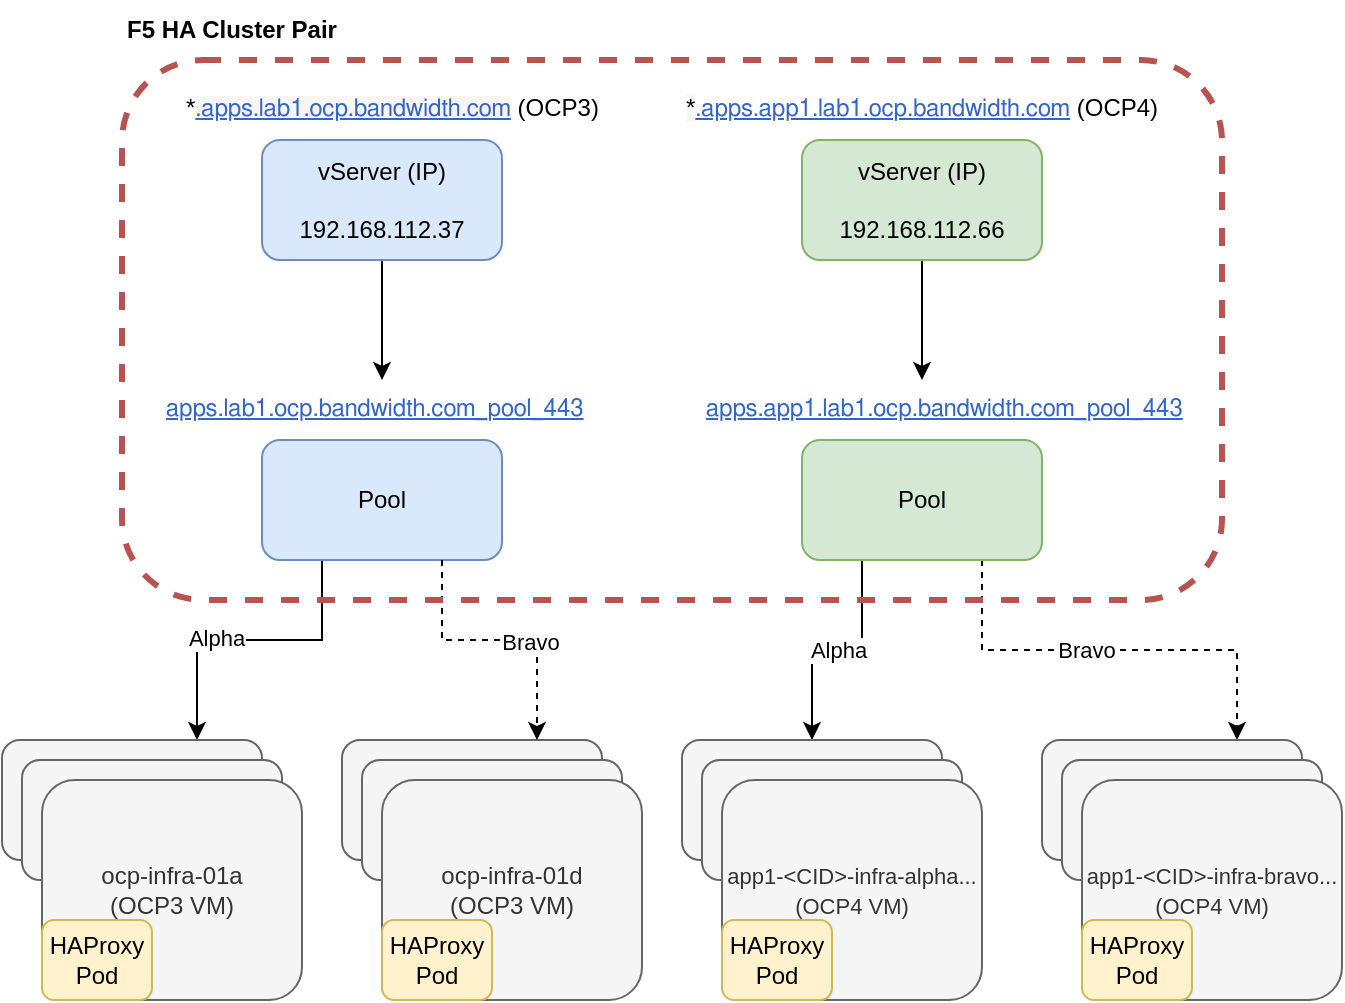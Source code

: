 <mxfile version="15.9.1" type="github">
  <diagram id="TCDswJjDwNzpMDkBt3JM" name="Page-1">
    <mxGraphModel dx="983" dy="769" grid="1" gridSize="10" guides="1" tooltips="1" connect="1" arrows="1" fold="1" page="1" pageScale="1" pageWidth="850" pageHeight="1100" math="0" shadow="0">
      <root>
        <mxCell id="0" />
        <mxCell id="1" parent="0" />
        <mxCell id="CugYbbwGqNb5f2R3cSzR-5" style="edgeStyle=orthogonalEdgeStyle;rounded=0;orthogonalLoop=1;jettySize=auto;html=1;" edge="1" parent="1" source="CugYbbwGqNb5f2R3cSzR-1">
          <mxGeometry relative="1" as="geometry">
            <mxPoint x="330" y="210" as="targetPoint" />
          </mxGeometry>
        </mxCell>
        <mxCell id="CugYbbwGqNb5f2R3cSzR-1" value="vServer (IP)&lt;br&gt;&lt;br&gt;192.168.112.37" style="rounded=1;whiteSpace=wrap;html=1;fillColor=#dae8fc;strokeColor=#6c8ebf;" vertex="1" parent="1">
          <mxGeometry x="270" y="90" width="120" height="60" as="geometry" />
        </mxCell>
        <mxCell id="CugYbbwGqNb5f2R3cSzR-7" style="edgeStyle=orthogonalEdgeStyle;rounded=0;orthogonalLoop=1;jettySize=auto;html=1;" edge="1" parent="1" source="CugYbbwGqNb5f2R3cSzR-2">
          <mxGeometry relative="1" as="geometry">
            <mxPoint x="600" y="210" as="targetPoint" />
          </mxGeometry>
        </mxCell>
        <mxCell id="CugYbbwGqNb5f2R3cSzR-2" value="vServer (IP)&lt;br&gt;&lt;br&gt;192.168.112.66" style="rounded=1;whiteSpace=wrap;html=1;fillColor=#d5e8d4;strokeColor=#82b366;" vertex="1" parent="1">
          <mxGeometry x="540" y="90" width="120" height="60" as="geometry" />
        </mxCell>
        <mxCell id="CugYbbwGqNb5f2R3cSzR-3" value="&lt;span style=&quot;color: rgb(0 , 0 , 0) ; font-family: &amp;#34;helvetica&amp;#34; ; font-size: 12px ; font-style: normal ; font-weight: 400 ; letter-spacing: normal ; text-align: center ; text-indent: 0px ; text-transform: none ; word-spacing: 0px ; background-color: rgb(248 , 249 , 250) ; display: inline ; float: none&quot;&gt;*&lt;/span&gt;&lt;a id=&quot;&quot; title=&quot;&quot; target=&quot;&quot; class=&quot;&quot; href=&quot;https://lb-01a.lab1.bwnet.us/tmui/Control/jspmap/tmui/locallb/virtual_server/properties.jsp?name=/platform/star.apps.app1.lab1.ocp.bandwidth.com_vs_443&quot; style=&quot;font-size: 12px ; font-style: normal ; font-weight: 400 ; letter-spacing: normal ; text-indent: 0px ; text-transform: none ; word-spacing: 0px ; color: rgb(51 , 102 , 204) ; cursor: pointer ; font-family: &amp;#34;freesans&amp;#34; , &amp;#34;arial&amp;#34; , &amp;#34;helvetica&amp;#34; , sans-serif ; text-align: -webkit-left ; background-color: rgb(255 , 255 , 255)&quot;&gt;.apps.app1.lab1.ocp.bandwidth.com&lt;/a&gt;&amp;nbsp;(OCP4)" style="text;whiteSpace=wrap;html=1;" vertex="1" parent="1">
          <mxGeometry x="480" y="60" width="220" height="30" as="geometry" />
        </mxCell>
        <mxCell id="CugYbbwGqNb5f2R3cSzR-4" value="*&lt;a id=&quot;&quot; title=&quot;&quot; target=&quot;&quot; class=&quot;&quot; href=&quot;https://lb-01a.lab1.bwnet.us/tmui/Control/jspmap/tmui/locallb/virtual_server/properties.jsp?name=/Common/star.apps.lab1.ocp.bandwidth.com_vs_443&quot; style=&quot;font-size: 12px ; text-decoration: underline ; color: rgb(51 , 102 , 204) ; cursor: pointer ; font-family: &amp;#34;freesans&amp;#34; , &amp;#34;arial&amp;#34; , &amp;#34;helvetica&amp;#34; , sans-serif ; font-style: normal ; font-weight: 400 ; letter-spacing: normal ; text-align: -webkit-left ; text-indent: 0px ; text-transform: none ; word-spacing: 0px ; background-color: rgb(247 , 246 , 245)&quot;&gt;.apps.lab1.ocp.bandwidth.com&lt;/a&gt;&amp;nbsp;(OCP3)" style="text;whiteSpace=wrap;html=1;" vertex="1" parent="1">
          <mxGeometry x="230" y="60" width="250" height="30" as="geometry" />
        </mxCell>
        <mxCell id="CugYbbwGqNb5f2R3cSzR-13" style="edgeStyle=orthogonalEdgeStyle;rounded=0;orthogonalLoop=1;jettySize=auto;html=1;entryX=0.75;entryY=0;entryDx=0;entryDy=0;exitX=0.25;exitY=1;exitDx=0;exitDy=0;" edge="1" parent="1" source="CugYbbwGqNb5f2R3cSzR-6" target="CugYbbwGqNb5f2R3cSzR-9">
          <mxGeometry relative="1" as="geometry">
            <Array as="points">
              <mxPoint x="300" y="340" />
              <mxPoint x="238" y="340" />
            </Array>
          </mxGeometry>
        </mxCell>
        <mxCell id="CugYbbwGqNb5f2R3cSzR-27" value="Alpha" style="edgeLabel;html=1;align=center;verticalAlign=middle;resizable=0;points=[];" vertex="1" connectable="0" parent="CugYbbwGqNb5f2R3cSzR-13">
          <mxGeometry x="0.219" y="-1" relative="1" as="geometry">
            <mxPoint as="offset" />
          </mxGeometry>
        </mxCell>
        <mxCell id="CugYbbwGqNb5f2R3cSzR-6" value="Pool" style="rounded=1;whiteSpace=wrap;html=1;fillColor=#dae8fc;strokeColor=#6c8ebf;" vertex="1" parent="1">
          <mxGeometry x="270" y="240" width="120" height="60" as="geometry" />
        </mxCell>
        <mxCell id="CugYbbwGqNb5f2R3cSzR-17" value="Alpha" style="edgeStyle=orthogonalEdgeStyle;rounded=0;orthogonalLoop=1;jettySize=auto;html=1;entryX=0.5;entryY=0;entryDx=0;entryDy=0;exitX=0.25;exitY=1;exitDx=0;exitDy=0;" edge="1" parent="1" source="CugYbbwGqNb5f2R3cSzR-8" target="CugYbbwGqNb5f2R3cSzR-14">
          <mxGeometry relative="1" as="geometry" />
        </mxCell>
        <mxCell id="CugYbbwGqNb5f2R3cSzR-34" style="edgeStyle=orthogonalEdgeStyle;rounded=0;orthogonalLoop=1;jettySize=auto;html=1;entryX=0.75;entryY=0;entryDx=0;entryDy=0;exitX=0.75;exitY=1;exitDx=0;exitDy=0;dashed=1;" edge="1" parent="1" source="CugYbbwGqNb5f2R3cSzR-8" target="CugYbbwGqNb5f2R3cSzR-30">
          <mxGeometry relative="1" as="geometry" />
        </mxCell>
        <mxCell id="CugYbbwGqNb5f2R3cSzR-35" value="Bravo" style="edgeLabel;html=1;align=center;verticalAlign=middle;resizable=0;points=[];" vertex="1" connectable="0" parent="CugYbbwGqNb5f2R3cSzR-34">
          <mxGeometry x="-0.108" relative="1" as="geometry">
            <mxPoint as="offset" />
          </mxGeometry>
        </mxCell>
        <mxCell id="CugYbbwGqNb5f2R3cSzR-8" value="Pool" style="rounded=1;whiteSpace=wrap;html=1;fillColor=#d5e8d4;strokeColor=#82b366;" vertex="1" parent="1">
          <mxGeometry x="540" y="240" width="120" height="60" as="geometry" />
        </mxCell>
        <mxCell id="CugYbbwGqNb5f2R3cSzR-9" value="ocp-infra-01a (VM)" style="rounded=1;whiteSpace=wrap;html=1;fillColor=#f5f5f5;strokeColor=#666666;fontColor=#333333;" vertex="1" parent="1">
          <mxGeometry x="140" y="390" width="130" height="60" as="geometry" />
        </mxCell>
        <mxCell id="CugYbbwGqNb5f2R3cSzR-10" value="ocp-infra-01a (VM)" style="rounded=1;whiteSpace=wrap;html=1;fillColor=#f5f5f5;strokeColor=#666666;fontColor=#333333;" vertex="1" parent="1">
          <mxGeometry x="150" y="400" width="130" height="60" as="geometry" />
        </mxCell>
        <mxCell id="CugYbbwGqNb5f2R3cSzR-11" value="ocp-infra-01a &lt;br&gt;(OCP3 VM)" style="rounded=1;whiteSpace=wrap;html=1;fillColor=#f5f5f5;strokeColor=#666666;fontColor=#333333;" vertex="1" parent="1">
          <mxGeometry x="160" y="410" width="130" height="110" as="geometry" />
        </mxCell>
        <mxCell id="CugYbbwGqNb5f2R3cSzR-14" value="ocp-infra-01a (VM)" style="rounded=1;whiteSpace=wrap;html=1;fillColor=#f5f5f5;strokeColor=#666666;fontColor=#333333;" vertex="1" parent="1">
          <mxGeometry x="480" y="390" width="130" height="60" as="geometry" />
        </mxCell>
        <mxCell id="CugYbbwGqNb5f2R3cSzR-15" value="ocp-infra-01a (VM)" style="rounded=1;whiteSpace=wrap;html=1;fillColor=#f5f5f5;strokeColor=#666666;fontColor=#333333;" vertex="1" parent="1">
          <mxGeometry x="490" y="400" width="130" height="60" as="geometry" />
        </mxCell>
        <mxCell id="CugYbbwGqNb5f2R3cSzR-16" value="&lt;font style=&quot;font-size: 11px&quot;&gt;app1-&amp;lt;CID&amp;gt;-infra-alpha... (OCP4 VM)&lt;/font&gt;" style="rounded=1;whiteSpace=wrap;html=1;fillColor=#f5f5f5;strokeColor=#666666;fontColor=#333333;" vertex="1" parent="1">
          <mxGeometry x="500" y="410" width="130" height="110" as="geometry" />
        </mxCell>
        <mxCell id="CugYbbwGqNb5f2R3cSzR-18" value="HAProxy Pod" style="rounded=1;whiteSpace=wrap;html=1;fillColor=#fff2cc;strokeColor=#d6b656;" vertex="1" parent="1">
          <mxGeometry x="160" y="480" width="55" height="40" as="geometry" />
        </mxCell>
        <mxCell id="CugYbbwGqNb5f2R3cSzR-19" value="HAProxy Pod" style="rounded=1;whiteSpace=wrap;html=1;fillColor=#fff2cc;strokeColor=#d6b656;" vertex="1" parent="1">
          <mxGeometry x="500" y="480" width="55" height="40" as="geometry" />
        </mxCell>
        <mxCell id="CugYbbwGqNb5f2R3cSzR-21" value="&lt;meta charset=&quot;utf-8&quot;&gt;&lt;a id=&quot;&quot; title=&quot;&quot; target=&quot;&quot; class=&quot;&quot; href=&quot;https://lb-01a.lab1.bwnet.us/tmui/Control/jspmap/tmui/locallb/pool/properties.jsp?name=/Common/apps.lab1.ocp.bandwidth.com_pool_443&quot; style=&quot;font-size: 12px; text-decoration: underline; color: rgb(51, 102, 204); cursor: pointer; font-family: freesans, arial, helvetica, sans-serif; font-style: normal; font-weight: 400; letter-spacing: normal; text-align: -webkit-left; text-indent: 0px; text-transform: none; word-spacing: 0px; background-color: rgb(255, 255, 255);&quot;&gt;apps.lab1.ocp.bandwidth.com_pool_443&lt;/a&gt;" style="text;whiteSpace=wrap;html=1;" vertex="1" parent="1">
          <mxGeometry x="220" y="210" width="240" height="30" as="geometry" />
        </mxCell>
        <mxCell id="CugYbbwGqNb5f2R3cSzR-22" value="&lt;meta charset=&quot;utf-8&quot;&gt;&lt;a id=&quot;&quot; title=&quot;&quot; target=&quot;&quot; class=&quot;&quot; href=&quot;https://lb-01a.lab1.bwnet.us/tmui/Control/jspmap/tmui/locallb/pool/properties.jsp?name=/platform/apps.app1.lab1.ocp.bandwidth.com_pool_443&quot; style=&quot;font-size: 12px; text-decoration: underline; color: rgb(51, 102, 204); cursor: pointer; font-family: freesans, arial, helvetica, sans-serif; font-style: normal; font-weight: 400; letter-spacing: normal; text-align: -webkit-left; text-indent: 0px; text-transform: none; word-spacing: 0px; background-color: rgb(255, 255, 255);&quot;&gt;apps.app1.lab1.ocp.bandwidth.com_pool_443&lt;/a&gt;" style="text;whiteSpace=wrap;html=1;" vertex="1" parent="1">
          <mxGeometry x="490" y="210" width="270" height="30" as="geometry" />
        </mxCell>
        <mxCell id="CugYbbwGqNb5f2R3cSzR-23" value="ocp-infra-01a (VM)" style="rounded=1;whiteSpace=wrap;html=1;fillColor=#f5f5f5;strokeColor=#666666;fontColor=#333333;" vertex="1" parent="1">
          <mxGeometry x="310" y="390" width="130" height="60" as="geometry" />
        </mxCell>
        <mxCell id="CugYbbwGqNb5f2R3cSzR-24" value="ocp-infra-01a (VM)" style="rounded=1;whiteSpace=wrap;html=1;fillColor=#f5f5f5;strokeColor=#666666;fontColor=#333333;" vertex="1" parent="1">
          <mxGeometry x="320" y="400" width="130" height="60" as="geometry" />
        </mxCell>
        <mxCell id="CugYbbwGqNb5f2R3cSzR-25" value="ocp-infra-01d&lt;br&gt;(OCP3 VM)" style="rounded=1;whiteSpace=wrap;html=1;fillColor=#f5f5f5;strokeColor=#666666;fontColor=#333333;" vertex="1" parent="1">
          <mxGeometry x="330" y="410" width="130" height="110" as="geometry" />
        </mxCell>
        <mxCell id="CugYbbwGqNb5f2R3cSzR-26" value="HAProxy Pod" style="rounded=1;whiteSpace=wrap;html=1;fillColor=#fff2cc;strokeColor=#d6b656;" vertex="1" parent="1">
          <mxGeometry x="330" y="480" width="55" height="40" as="geometry" />
        </mxCell>
        <mxCell id="CugYbbwGqNb5f2R3cSzR-28" style="edgeStyle=orthogonalEdgeStyle;rounded=0;orthogonalLoop=1;jettySize=auto;html=1;entryX=0.75;entryY=0;entryDx=0;entryDy=0;exitX=0.75;exitY=1;exitDx=0;exitDy=0;dashed=1;" edge="1" parent="1" source="CugYbbwGqNb5f2R3cSzR-6" target="CugYbbwGqNb5f2R3cSzR-23">
          <mxGeometry relative="1" as="geometry">
            <mxPoint x="340" y="310" as="sourcePoint" />
            <mxPoint x="390" y="390" as="targetPoint" />
            <Array as="points">
              <mxPoint x="360" y="340" />
              <mxPoint x="408" y="340" />
            </Array>
          </mxGeometry>
        </mxCell>
        <mxCell id="CugYbbwGqNb5f2R3cSzR-29" value="Bravo" style="edgeLabel;html=1;align=center;verticalAlign=middle;resizable=0;points=[];" vertex="1" connectable="0" parent="CugYbbwGqNb5f2R3cSzR-28">
          <mxGeometry x="0.219" y="-1" relative="1" as="geometry">
            <mxPoint as="offset" />
          </mxGeometry>
        </mxCell>
        <mxCell id="CugYbbwGqNb5f2R3cSzR-30" value="ocp-infra-01a (VM)" style="rounded=1;whiteSpace=wrap;html=1;fillColor=#f5f5f5;strokeColor=#666666;fontColor=#333333;" vertex="1" parent="1">
          <mxGeometry x="660" y="390" width="130" height="60" as="geometry" />
        </mxCell>
        <mxCell id="CugYbbwGqNb5f2R3cSzR-31" value="ocp-infra-01a (VM)" style="rounded=1;whiteSpace=wrap;html=1;fillColor=#f5f5f5;strokeColor=#666666;fontColor=#333333;" vertex="1" parent="1">
          <mxGeometry x="670" y="400" width="130" height="60" as="geometry" />
        </mxCell>
        <mxCell id="CugYbbwGqNb5f2R3cSzR-32" value="&lt;font style=&quot;font-size: 11px&quot;&gt;app1-&amp;lt;CID&amp;gt;-infra-bravo...&lt;br&gt;(OCP4 VM)&lt;/font&gt;" style="rounded=1;whiteSpace=wrap;html=1;fillColor=#f5f5f5;strokeColor=#666666;fontColor=#333333;" vertex="1" parent="1">
          <mxGeometry x="680" y="410" width="130" height="110" as="geometry" />
        </mxCell>
        <mxCell id="CugYbbwGqNb5f2R3cSzR-33" value="HAProxy Pod" style="rounded=1;whiteSpace=wrap;html=1;fillColor=#fff2cc;strokeColor=#d6b656;" vertex="1" parent="1">
          <mxGeometry x="680" y="480" width="55" height="40" as="geometry" />
        </mxCell>
        <mxCell id="CugYbbwGqNb5f2R3cSzR-36" value="" style="rounded=1;whiteSpace=wrap;html=1;fontSize=11;fillColor=none;strokeColor=#b85450;dashed=1;strokeWidth=3;" vertex="1" parent="1">
          <mxGeometry x="200" y="50" width="550" height="270" as="geometry" />
        </mxCell>
        <mxCell id="CugYbbwGqNb5f2R3cSzR-37" value="&lt;font style=&quot;font-size: 12px&quot;&gt;&lt;b&gt;F5 HA Cluster Pair&lt;/b&gt;&lt;/font&gt;" style="text;html=1;strokeColor=none;fillColor=none;align=center;verticalAlign=middle;whiteSpace=wrap;rounded=0;dashed=1;fontSize=11;" vertex="1" parent="1">
          <mxGeometry x="200" y="20" width="110" height="30" as="geometry" />
        </mxCell>
      </root>
    </mxGraphModel>
  </diagram>
</mxfile>
